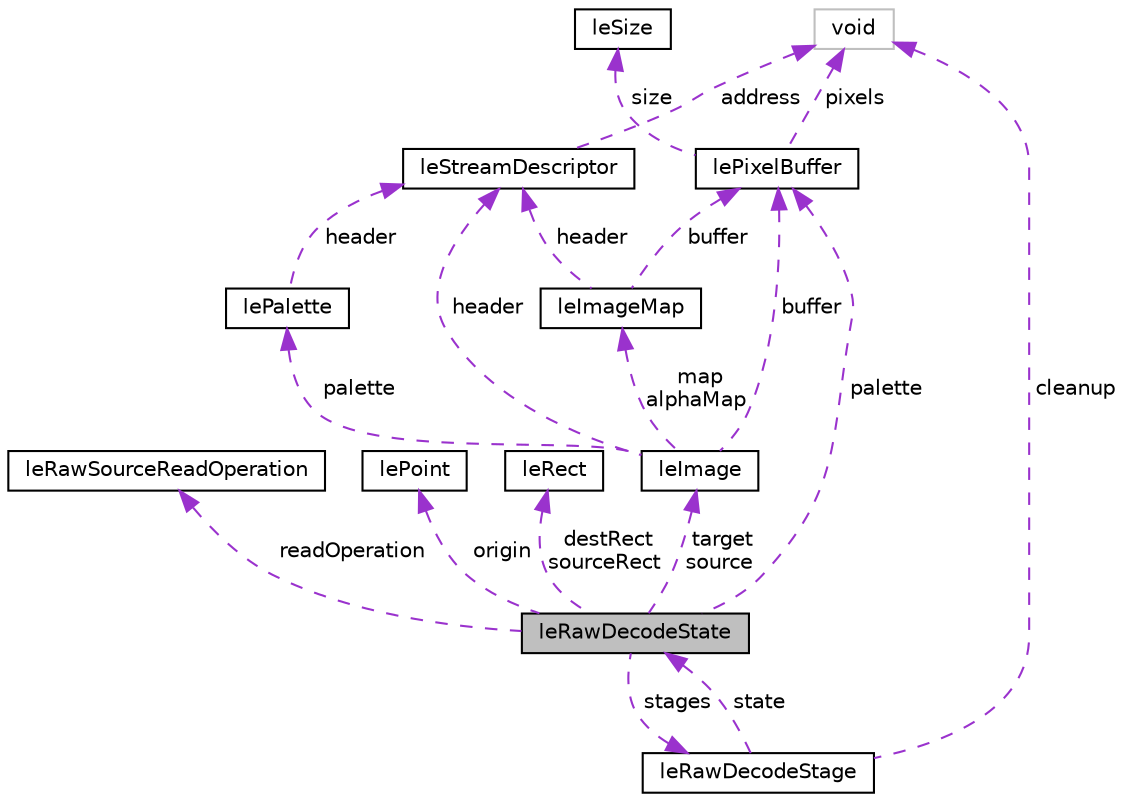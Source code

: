 digraph "leRawDecodeState"
{
 // LATEX_PDF_SIZE
  edge [fontname="Helvetica",fontsize="10",labelfontname="Helvetica",labelfontsize="10"];
  node [fontname="Helvetica",fontsize="10",shape=record];
  Node1 [label="leRawDecodeState",height=0.2,width=0.4,color="black", fillcolor="grey75", style="filled", fontcolor="black",tooltip=" "];
  Node2 -> Node1 [dir="back",color="darkorchid3",fontsize="10",style="dashed",label=" palette" ,fontname="Helvetica"];
  Node2 [label="lePixelBuffer",height=0.2,width=0.4,color="black", fillcolor="white", style="filled",URL="$structle_pixel_buffer.html",tooltip=" "];
  Node3 -> Node2 [dir="back",color="darkorchid3",fontsize="10",style="dashed",label=" pixels" ,fontname="Helvetica"];
  Node3 [label="void",height=0.2,width=0.4,color="grey75", fillcolor="white", style="filled",tooltip=" "];
  Node4 -> Node2 [dir="back",color="darkorchid3",fontsize="10",style="dashed",label=" size" ,fontname="Helvetica"];
  Node4 [label="leSize",height=0.2,width=0.4,color="black", fillcolor="white", style="filled",URL="$structle_size.html",tooltip=" "];
  Node5 -> Node1 [dir="back",color="darkorchid3",fontsize="10",style="dashed",label=" target\nsource" ,fontname="Helvetica"];
  Node5 [label="leImage",height=0.2,width=0.4,color="black", fillcolor="white", style="filled",URL="$structle_image.html",tooltip=" "];
  Node2 -> Node5 [dir="back",color="darkorchid3",fontsize="10",style="dashed",label=" buffer" ,fontname="Helvetica"];
  Node6 -> Node5 [dir="back",color="darkorchid3",fontsize="10",style="dashed",label=" palette" ,fontname="Helvetica"];
  Node6 [label="lePalette",height=0.2,width=0.4,color="black", fillcolor="white", style="filled",URL="$structle_palette.html",tooltip=" "];
  Node7 -> Node6 [dir="back",color="darkorchid3",fontsize="10",style="dashed",label=" header" ,fontname="Helvetica"];
  Node7 [label="leStreamDescriptor",height=0.2,width=0.4,color="black", fillcolor="white", style="filled",URL="$structle_stream_descriptor.html",tooltip=" "];
  Node3 -> Node7 [dir="back",color="darkorchid3",fontsize="10",style="dashed",label=" address" ,fontname="Helvetica"];
  Node7 -> Node5 [dir="back",color="darkorchid3",fontsize="10",style="dashed",label=" header" ,fontname="Helvetica"];
  Node8 -> Node5 [dir="back",color="darkorchid3",fontsize="10",style="dashed",label=" map\nalphaMap" ,fontname="Helvetica"];
  Node8 [label="leImageMap",height=0.2,width=0.4,color="black", fillcolor="white", style="filled",URL="$structle_image_map.html",tooltip=" "];
  Node2 -> Node8 [dir="back",color="darkorchid3",fontsize="10",style="dashed",label=" buffer" ,fontname="Helvetica"];
  Node7 -> Node8 [dir="back",color="darkorchid3",fontsize="10",style="dashed",label=" header" ,fontname="Helvetica"];
  Node9 -> Node1 [dir="back",color="darkorchid3",fontsize="10",style="dashed",label=" readOperation" ,fontname="Helvetica"];
  Node9 [label="leRawSourceReadOperation",height=0.2,width=0.4,color="black", fillcolor="white", style="filled",URL="$structle_raw_source_read_operation.html",tooltip=" "];
  Node10 -> Node1 [dir="back",color="darkorchid3",fontsize="10",style="dashed",label=" origin" ,fontname="Helvetica"];
  Node10 [label="lePoint",height=0.2,width=0.4,color="black", fillcolor="white", style="filled",URL="$structle_point.html",tooltip=" "];
  Node11 -> Node1 [dir="back",color="darkorchid3",fontsize="10",style="dashed",label=" destRect\nsourceRect" ,fontname="Helvetica"];
  Node11 [label="leRect",height=0.2,width=0.4,color="black", fillcolor="white", style="filled",URL="$structle_rect.html",tooltip=" "];
  Node12 -> Node1 [dir="back",color="darkorchid3",fontsize="10",style="dashed",label=" stages" ,fontname="Helvetica"];
  Node12 [label="leRawDecodeStage",height=0.2,width=0.4,color="black", fillcolor="white", style="filled",URL="$structle_raw_decode_stage.html",tooltip=" "];
  Node3 -> Node12 [dir="back",color="darkorchid3",fontsize="10",style="dashed",label=" cleanup" ,fontname="Helvetica"];
  Node1 -> Node12 [dir="back",color="darkorchid3",fontsize="10",style="dashed",label=" state" ,fontname="Helvetica"];
}

